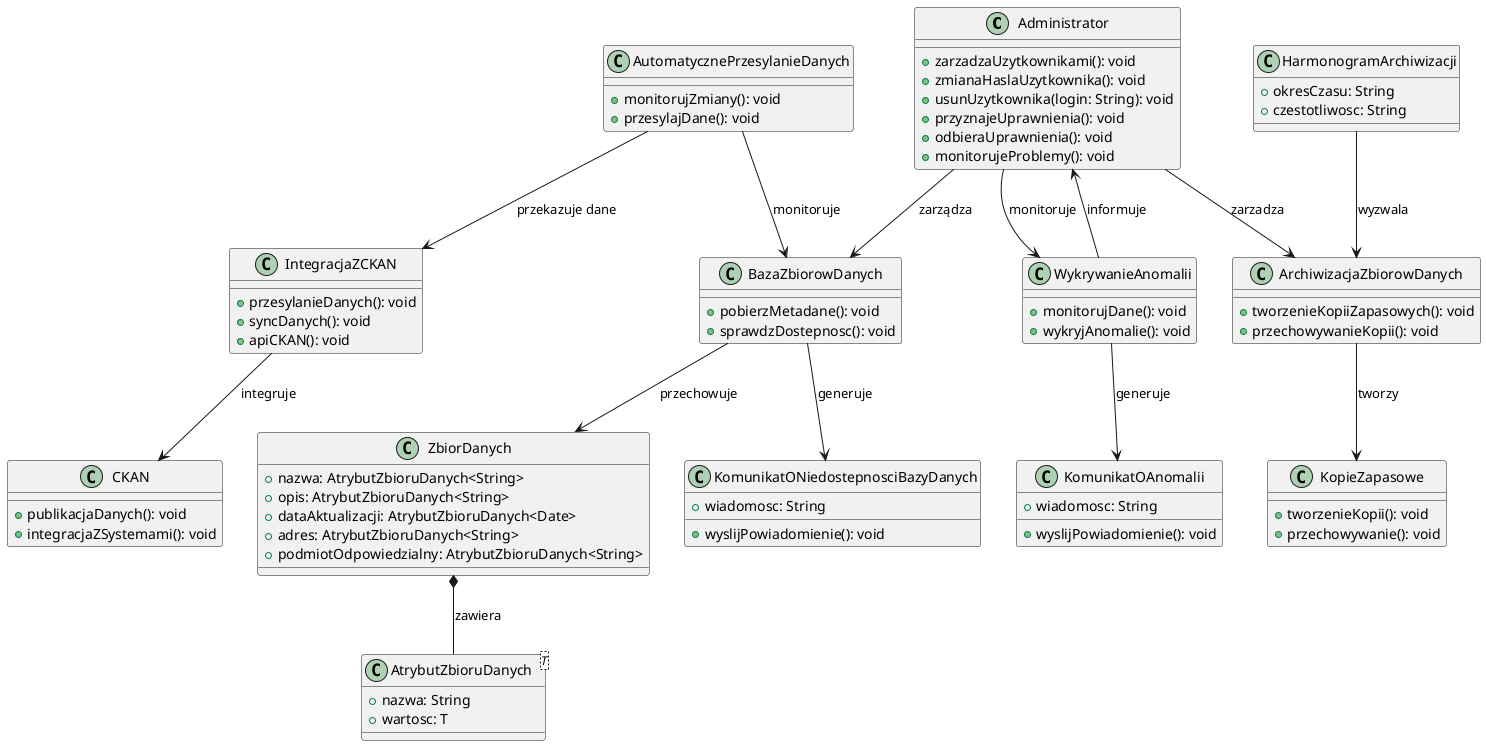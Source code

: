 @startuml
class Administrator {
    +zarzadzaUzytkownikami(): void
    +zmianaHaslaUzytkownika(): void
    +usunUzytkownika(login: String): void
    +przyznajeUprawnienia(): void
    +odbieraUprawnienia(): void
    +monitorujeProblemy(): void
}

class KopieZapasowe {
    +tworzenieKopii(): void
    +przechowywanie(): void
}

class AtrybutZbioruDanych<T> {
    +nazwa: String
    +wartosc: T
}

class KomunikatOAnomalii {
    +wiadomosc: String
    +wyslijPowiadomienie(): void
}

class BazaZbiorowDanych {
    +pobierzMetadane(): void
    +sprawdzDostepnosc(): void
}

class KomunikatONiedostepnosciBazyDanych {
    +wiadomosc: String
    +wyslijPowiadomienie(): void
}

class ArchiwizacjaZbiorowDanych {
    +tworzenieKopiiZapasowych(): void
    +przechowywanieKopii(): void
}

class HarmonogramArchiwizacji {
    +okresCzasu: String
    +czestotliwosc: String
}

class AutomatycznePrzesylanieDanych {
    +monitorujZmiany(): void
    +przesylajDane(): void
}

class CKAN {
    +publikacjaDanych(): void
    +integracjaZSystemami(): void
}

class IntegracjaZCKAN {
    +przesylanieDanych(): void
    +syncDanych(): void
    +apiCKAN(): void
}

class WykrywanieAnomalii {
    +monitorujDane(): void
    +wykryjAnomalie(): void
}

class ZbiorDanych {
  +nazwa: AtrybutZbioruDanych<String>
  +opis: AtrybutZbioruDanych<String>
  +dataAktualizacji: AtrybutZbioruDanych<Date>
  +adres: AtrybutZbioruDanych<String>
  +podmiotOdpowiedzialny: AtrybutZbioruDanych<String>
}

Administrator --> WykrywanieAnomalii : monitoruje
Administrator --> BazaZbiorowDanych : zarządza
Administrator --> ArchiwizacjaZbiorowDanych : zarzadza

WykrywanieAnomalii --> KomunikatOAnomalii : generuje
WykrywanieAnomalii --> Administrator : informuje

BazaZbiorowDanych --> ZbiorDanych : przechowuje
BazaZbiorowDanych --> KomunikatONiedostepnosciBazyDanych : generuje

ArchiwizacjaZbiorowDanych --> KopieZapasowe : tworzy
HarmonogramArchiwizacji --> ArchiwizacjaZbiorowDanych : wyzwala

AutomatycznePrzesylanieDanych --> IntegracjaZCKAN : przekazuje dane
AutomatycznePrzesylanieDanych --> BazaZbiorowDanych : monitoruje

IntegracjaZCKAN --> CKAN : integruje

ZbiorDanych *-- AtrybutZbioruDanych : zawiera

@enduml
